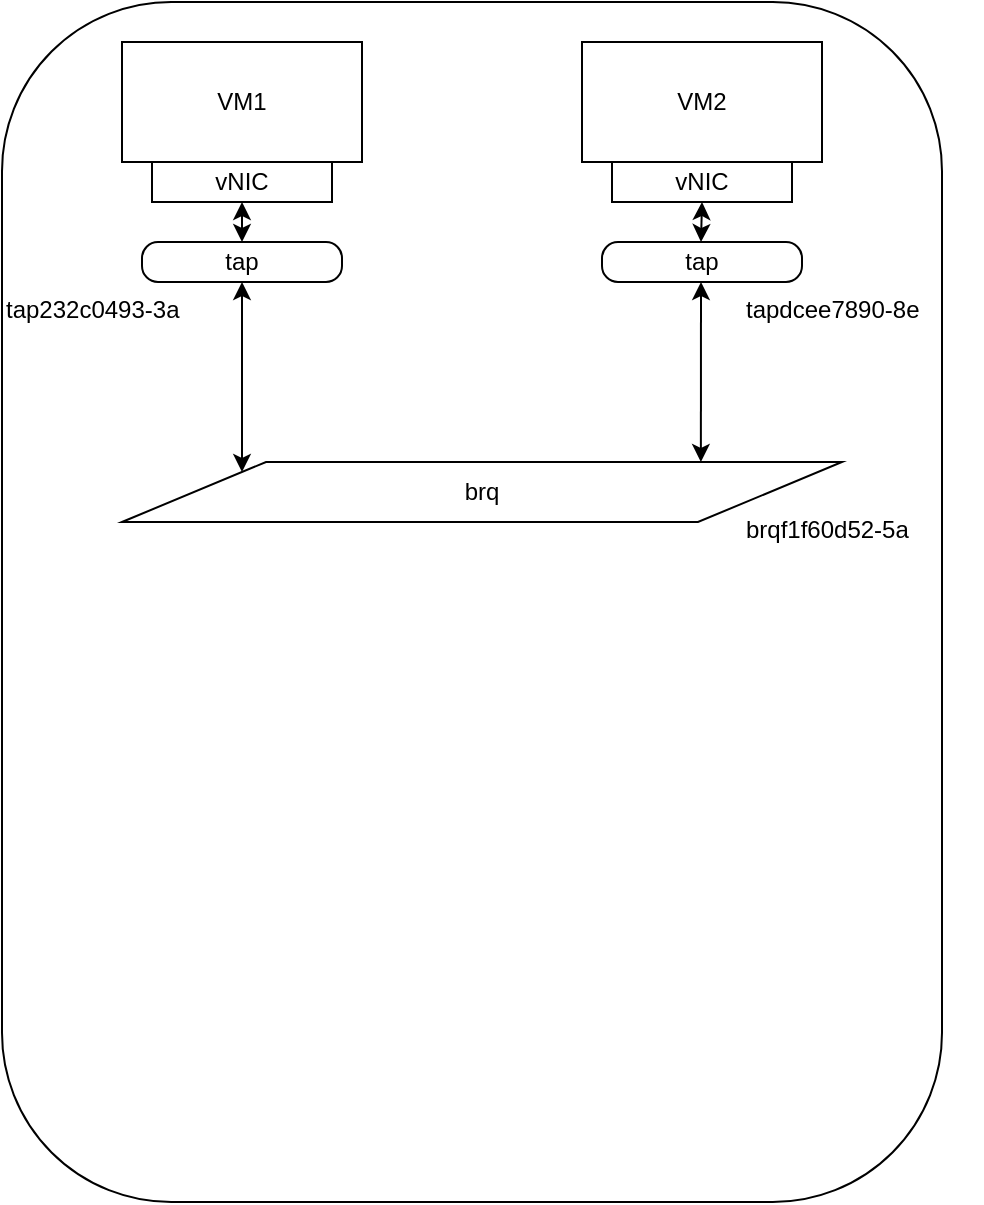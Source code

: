 <mxfile version="12.7.6" type="github">
  <diagram id="Tl7WLSA5fmz6yIn5-NpD" name="Page-1">
    <mxGraphModel dx="1355" dy="776" grid="1" gridSize="10" guides="1" tooltips="1" connect="1" arrows="1" fold="1" page="1" pageScale="1" pageWidth="850" pageHeight="1100" math="0" shadow="0">
      <root>
        <mxCell id="0" />
        <mxCell id="1" parent="0" />
        <mxCell id="c-7yz3GXWW5uUvkXuUAu-1" value="" style="rounded=1;whiteSpace=wrap;html=1;arcSize=18;" vertex="1" parent="1">
          <mxGeometry x="260" y="80" width="470" height="600" as="geometry" />
        </mxCell>
        <mxCell id="c-7yz3GXWW5uUvkXuUAu-2" value="VM1" style="rounded=0;whiteSpace=wrap;html=1;" vertex="1" parent="1">
          <mxGeometry x="320" y="100" width="120" height="60" as="geometry" />
        </mxCell>
        <mxCell id="c-7yz3GXWW5uUvkXuUAu-3" value="VM2" style="rounded=0;whiteSpace=wrap;html=1;" vertex="1" parent="1">
          <mxGeometry x="550" y="100" width="120" height="60" as="geometry" />
        </mxCell>
        <mxCell id="c-7yz3GXWW5uUvkXuUAu-4" value="" style="endArrow=classic;startArrow=classic;html=1;exitX=0.5;exitY=0;exitDx=0;exitDy=0;" edge="1" parent="1" source="c-7yz3GXWW5uUvkXuUAu-6" target="c-7yz3GXWW5uUvkXuUAu-5">
          <mxGeometry width="50" height="50" relative="1" as="geometry">
            <mxPoint x="400" y="330" as="sourcePoint" />
            <mxPoint x="450" y="280" as="targetPoint" />
          </mxGeometry>
        </mxCell>
        <mxCell id="c-7yz3GXWW5uUvkXuUAu-5" value="&lt;div&gt;vNIC&lt;/div&gt;" style="rounded=0;whiteSpace=wrap;html=1;" vertex="1" parent="1">
          <mxGeometry x="335" y="160" width="90" height="20" as="geometry" />
        </mxCell>
        <mxCell id="c-7yz3GXWW5uUvkXuUAu-6" value="tap" style="rounded=1;whiteSpace=wrap;html=1;arcSize=40;" vertex="1" parent="1">
          <mxGeometry x="330" y="200" width="100" height="20" as="geometry" />
        </mxCell>
        <mxCell id="c-7yz3GXWW5uUvkXuUAu-9" value="&lt;div&gt;vNIC&lt;/div&gt;" style="rounded=0;whiteSpace=wrap;html=1;" vertex="1" parent="1">
          <mxGeometry x="565" y="160" width="90" height="20" as="geometry" />
        </mxCell>
        <mxCell id="c-7yz3GXWW5uUvkXuUAu-11" value="tap" style="rounded=1;whiteSpace=wrap;html=1;arcSize=40;" vertex="1" parent="1">
          <mxGeometry x="560" y="200" width="100" height="20" as="geometry" />
        </mxCell>
        <mxCell id="c-7yz3GXWW5uUvkXuUAu-12" value="" style="endArrow=classic;startArrow=classic;html=1;exitX=0.5;exitY=0;exitDx=0;exitDy=0;entryX=0.5;entryY=1;entryDx=0;entryDy=0;" edge="1" parent="1" target="c-7yz3GXWW5uUvkXuUAu-9">
          <mxGeometry width="50" height="50" relative="1" as="geometry">
            <mxPoint x="609.5" y="200" as="sourcePoint" />
            <mxPoint x="609.5" y="30" as="targetPoint" />
          </mxGeometry>
        </mxCell>
        <mxCell id="c-7yz3GXWW5uUvkXuUAu-15" value="brq" style="shape=parallelogram;perimeter=parallelogramPerimeter;whiteSpace=wrap;html=1;" vertex="1" parent="1">
          <mxGeometry x="320" y="310" width="360" height="30" as="geometry" />
        </mxCell>
        <mxCell id="c-7yz3GXWW5uUvkXuUAu-16" value="brqf1f60d52-5a" style="text;html=1;" vertex="1" parent="1">
          <mxGeometry x="630" y="330" width="120" height="30" as="geometry" />
        </mxCell>
        <mxCell id="c-7yz3GXWW5uUvkXuUAu-17" value="" style="endArrow=classic;startArrow=classic;html=1;exitX=0;exitY=0;exitDx=0;exitDy=0;entryX=0.5;entryY=1;entryDx=0;entryDy=0;" edge="1" parent="1" source="c-7yz3GXWW5uUvkXuUAu-15" target="c-7yz3GXWW5uUvkXuUAu-6">
          <mxGeometry width="50" height="50" relative="1" as="geometry">
            <mxPoint x="400" y="330" as="sourcePoint" />
            <mxPoint x="450" y="280" as="targetPoint" />
          </mxGeometry>
        </mxCell>
        <mxCell id="c-7yz3GXWW5uUvkXuUAu-18" value="" style="endArrow=classic;startArrow=classic;html=1;entryX=0.5;entryY=1;entryDx=0;entryDy=0;exitX=0.804;exitY=0;exitDx=0;exitDy=0;exitPerimeter=0;" edge="1" parent="1" source="c-7yz3GXWW5uUvkXuUAu-15">
          <mxGeometry width="50" height="50" relative="1" as="geometry">
            <mxPoint x="610" y="260" as="sourcePoint" />
            <mxPoint x="609.5" y="220" as="targetPoint" />
          </mxGeometry>
        </mxCell>
        <mxCell id="c-7yz3GXWW5uUvkXuUAu-19" value="tapdcee7890-8e" style="text;html=1;" vertex="1" parent="1">
          <mxGeometry x="630" y="220" width="120" height="30" as="geometry" />
        </mxCell>
        <mxCell id="c-7yz3GXWW5uUvkXuUAu-20" value="tap232c0493-3a" style="text;html=1;" vertex="1" parent="1">
          <mxGeometry x="260" y="220" width="120" height="30" as="geometry" />
        </mxCell>
      </root>
    </mxGraphModel>
  </diagram>
</mxfile>
